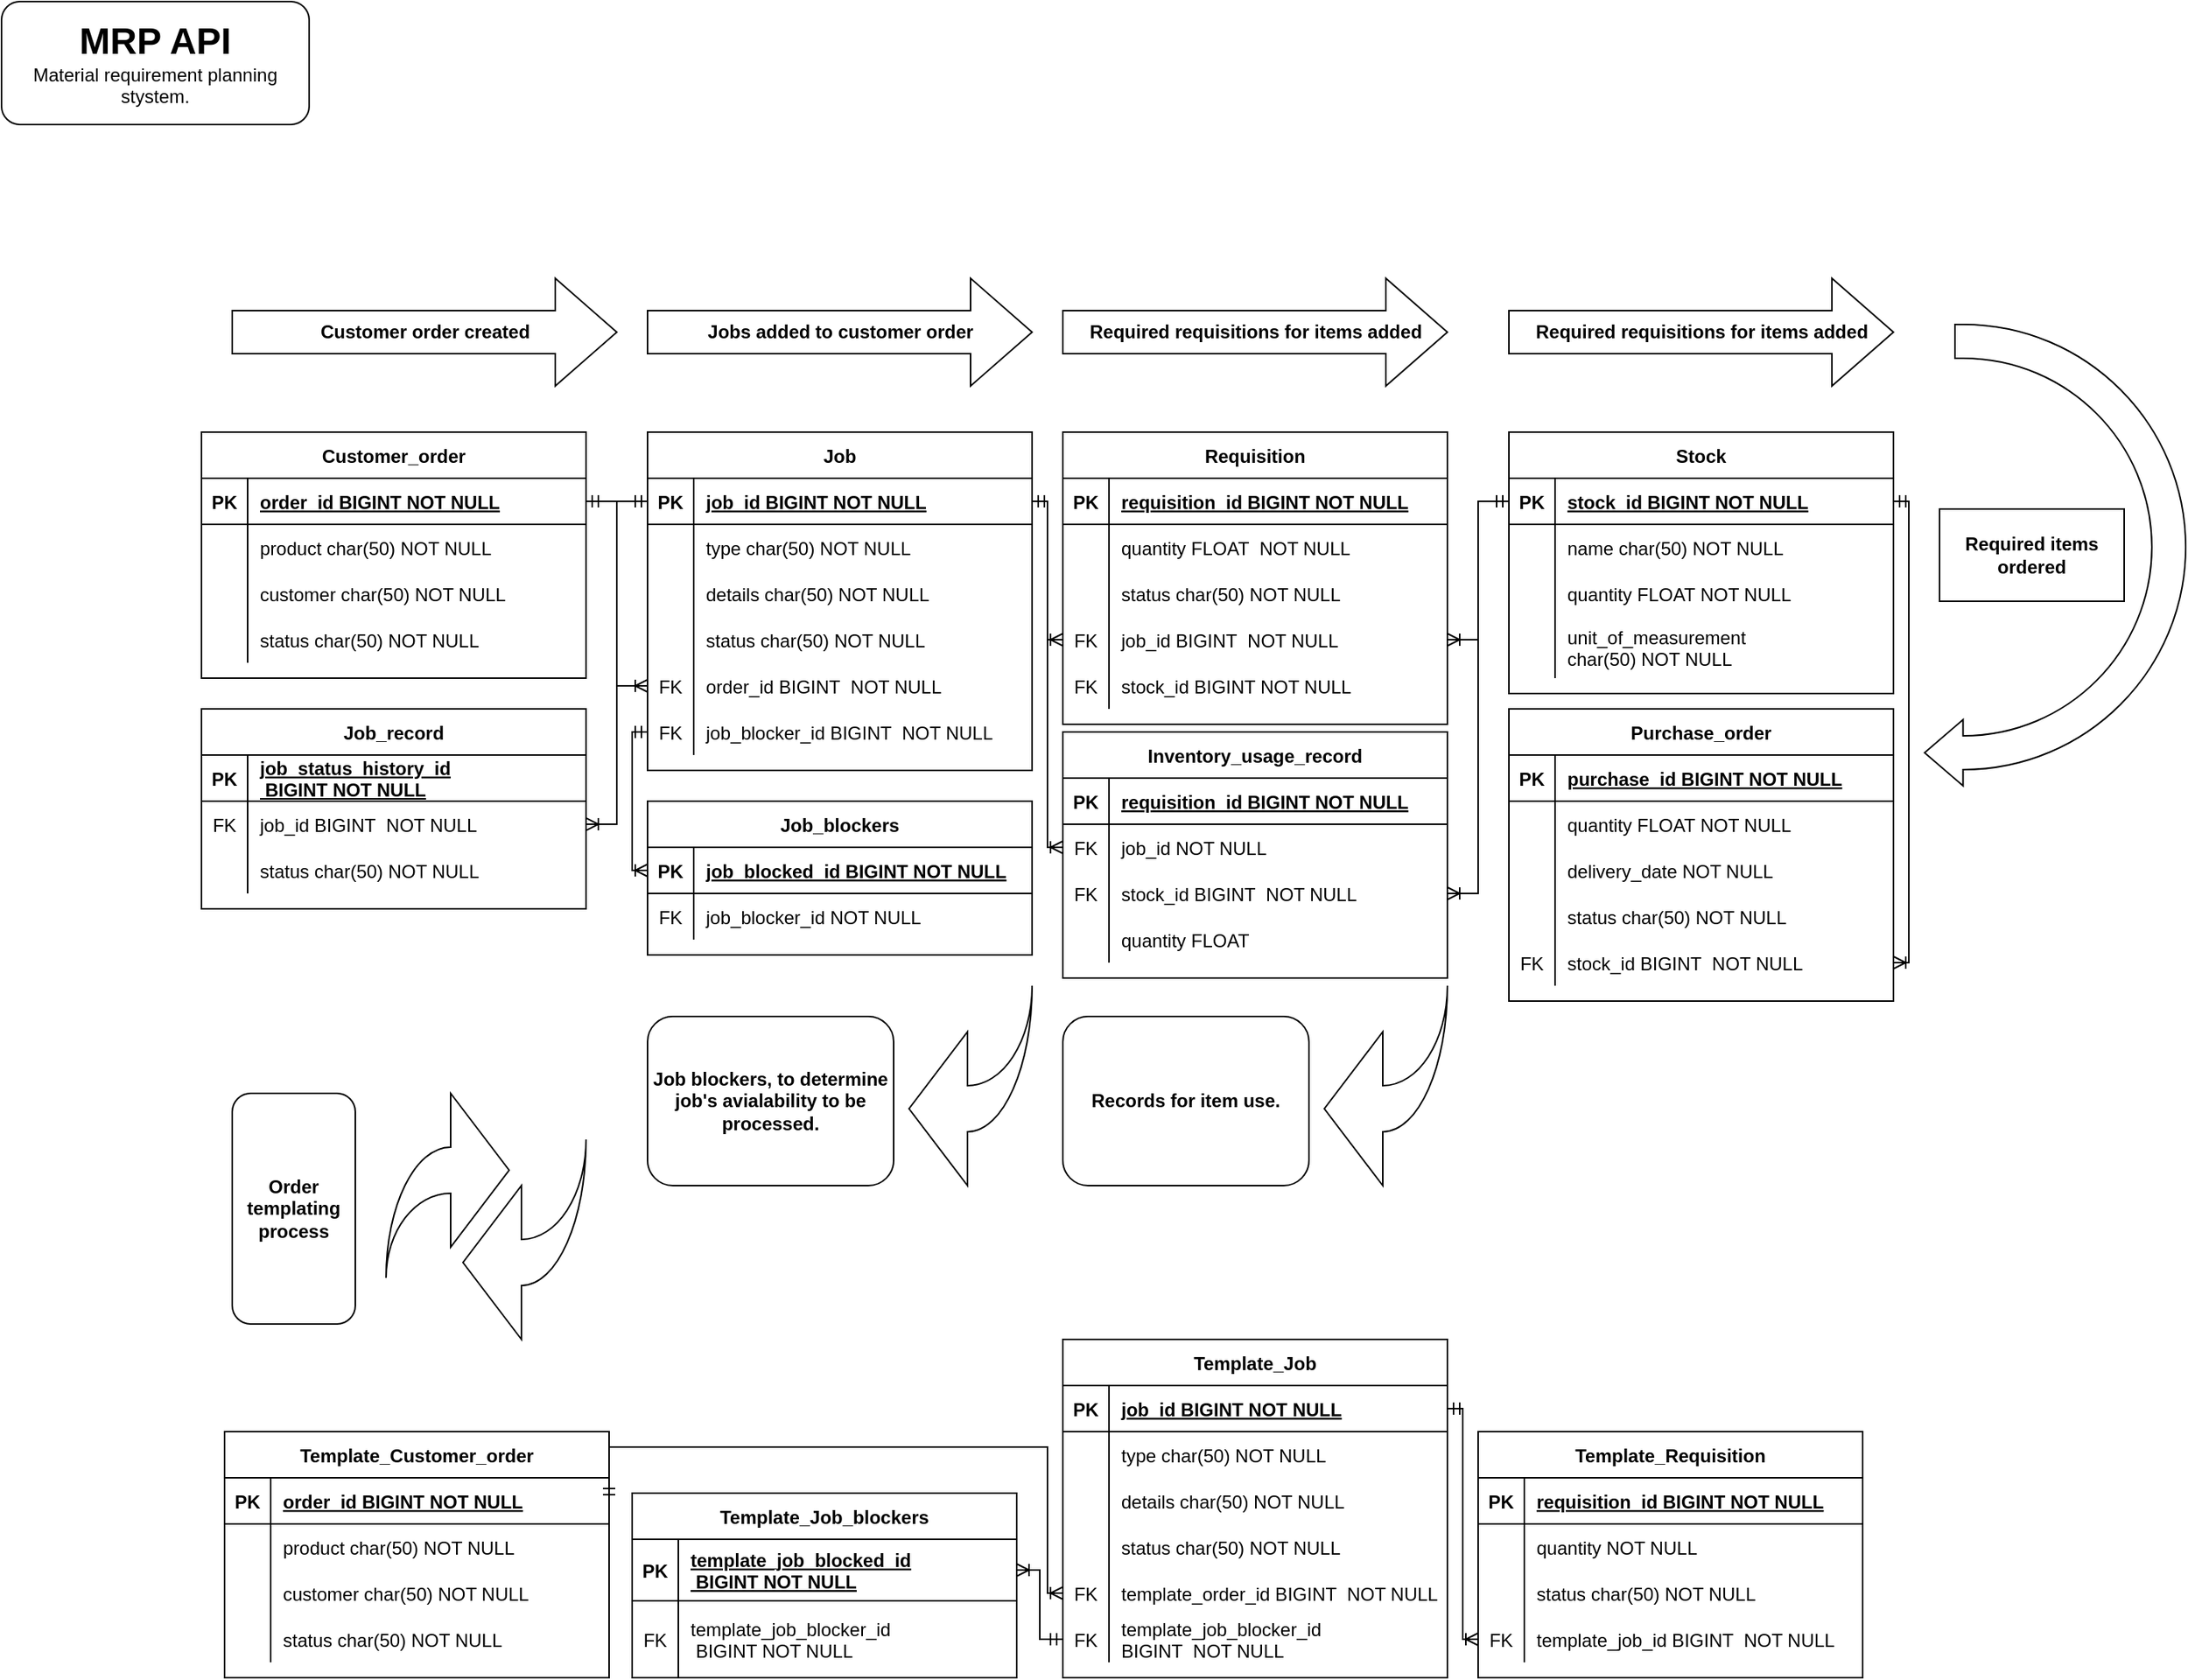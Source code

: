 <mxfile version="24.4.0" type="device">
  <diagram id="R2lEEEUBdFMjLlhIrx00" name="Page-1">
    <mxGraphModel dx="1886" dy="870" grid="1" gridSize="10" guides="1" tooltips="1" connect="1" arrows="1" fold="1" page="1" pageScale="1" pageWidth="850" pageHeight="1100" math="0" shadow="0" extFonts="Permanent Marker^https://fonts.googleapis.com/css?family=Permanent+Marker">
      <root>
        <mxCell id="0" />
        <mxCell id="1" parent="0" />
        <mxCell id="yjCjI1RA0RK06gxf6Pbv-181" value="Customer_order" style="shape=table;startSize=30;container=1;collapsible=1;childLayout=tableLayout;fixedRows=1;rowLines=0;fontStyle=1;align=center;resizeLast=1;" parent="1" vertex="1">
          <mxGeometry x="160" y="290" width="250" height="160" as="geometry" />
        </mxCell>
        <mxCell id="yjCjI1RA0RK06gxf6Pbv-182" value="" style="shape=partialRectangle;collapsible=0;dropTarget=0;pointerEvents=0;fillColor=none;points=[[0,0.5],[1,0.5]];portConstraint=eastwest;top=0;left=0;right=0;bottom=1;" parent="yjCjI1RA0RK06gxf6Pbv-181" vertex="1">
          <mxGeometry y="30" width="250" height="30" as="geometry" />
        </mxCell>
        <mxCell id="yjCjI1RA0RK06gxf6Pbv-183" value="PK" style="shape=partialRectangle;overflow=hidden;connectable=0;fillColor=none;top=0;left=0;bottom=0;right=0;fontStyle=1;" parent="yjCjI1RA0RK06gxf6Pbv-182" vertex="1">
          <mxGeometry width="30" height="30" as="geometry">
            <mxRectangle width="30" height="30" as="alternateBounds" />
          </mxGeometry>
        </mxCell>
        <mxCell id="yjCjI1RA0RK06gxf6Pbv-184" value="order_id BIGINT NOT NULL" style="shape=partialRectangle;overflow=hidden;connectable=0;fillColor=none;top=0;left=0;bottom=0;right=0;align=left;spacingLeft=6;fontStyle=5;" parent="yjCjI1RA0RK06gxf6Pbv-182" vertex="1">
          <mxGeometry x="30" width="220" height="30" as="geometry">
            <mxRectangle width="220" height="30" as="alternateBounds" />
          </mxGeometry>
        </mxCell>
        <mxCell id="yjCjI1RA0RK06gxf6Pbv-185" value="" style="shape=partialRectangle;collapsible=0;dropTarget=0;pointerEvents=0;fillColor=none;points=[[0,0.5],[1,0.5]];portConstraint=eastwest;top=0;left=0;right=0;bottom=0;" parent="yjCjI1RA0RK06gxf6Pbv-181" vertex="1">
          <mxGeometry y="60" width="250" height="30" as="geometry" />
        </mxCell>
        <mxCell id="yjCjI1RA0RK06gxf6Pbv-186" value="" style="shape=partialRectangle;overflow=hidden;connectable=0;fillColor=none;top=0;left=0;bottom=0;right=0;" parent="yjCjI1RA0RK06gxf6Pbv-185" vertex="1">
          <mxGeometry width="30" height="30" as="geometry">
            <mxRectangle width="30" height="30" as="alternateBounds" />
          </mxGeometry>
        </mxCell>
        <mxCell id="yjCjI1RA0RK06gxf6Pbv-187" value="product char(50) NOT NULL" style="shape=partialRectangle;overflow=hidden;connectable=0;fillColor=none;top=0;left=0;bottom=0;right=0;align=left;spacingLeft=6;" parent="yjCjI1RA0RK06gxf6Pbv-185" vertex="1">
          <mxGeometry x="30" width="220" height="30" as="geometry">
            <mxRectangle width="220" height="30" as="alternateBounds" />
          </mxGeometry>
        </mxCell>
        <mxCell id="yjCjI1RA0RK06gxf6Pbv-188" style="shape=partialRectangle;collapsible=0;dropTarget=0;pointerEvents=0;fillColor=none;points=[[0,0.5],[1,0.5]];portConstraint=eastwest;top=0;left=0;right=0;bottom=0;" parent="yjCjI1RA0RK06gxf6Pbv-181" vertex="1">
          <mxGeometry y="90" width="250" height="30" as="geometry" />
        </mxCell>
        <mxCell id="yjCjI1RA0RK06gxf6Pbv-189" style="shape=partialRectangle;overflow=hidden;connectable=0;fillColor=none;top=0;left=0;bottom=0;right=0;" parent="yjCjI1RA0RK06gxf6Pbv-188" vertex="1">
          <mxGeometry width="30" height="30" as="geometry">
            <mxRectangle width="30" height="30" as="alternateBounds" />
          </mxGeometry>
        </mxCell>
        <mxCell id="yjCjI1RA0RK06gxf6Pbv-190" value="customer char(50) NOT NULL" style="shape=partialRectangle;overflow=hidden;connectable=0;fillColor=none;top=0;left=0;bottom=0;right=0;align=left;spacingLeft=6;" parent="yjCjI1RA0RK06gxf6Pbv-188" vertex="1">
          <mxGeometry x="30" width="220" height="30" as="geometry">
            <mxRectangle width="220" height="30" as="alternateBounds" />
          </mxGeometry>
        </mxCell>
        <mxCell id="yjCjI1RA0RK06gxf6Pbv-191" value="" style="shape=partialRectangle;collapsible=0;dropTarget=0;pointerEvents=0;fillColor=none;points=[[0,0.5],[1,0.5]];portConstraint=eastwest;top=0;left=0;right=0;bottom=0;" parent="yjCjI1RA0RK06gxf6Pbv-181" vertex="1">
          <mxGeometry y="120" width="250" height="30" as="geometry" />
        </mxCell>
        <mxCell id="yjCjI1RA0RK06gxf6Pbv-192" value="" style="shape=partialRectangle;overflow=hidden;connectable=0;fillColor=none;top=0;left=0;bottom=0;right=0;" parent="yjCjI1RA0RK06gxf6Pbv-191" vertex="1">
          <mxGeometry width="30" height="30" as="geometry">
            <mxRectangle width="30" height="30" as="alternateBounds" />
          </mxGeometry>
        </mxCell>
        <mxCell id="yjCjI1RA0RK06gxf6Pbv-193" value="status char(50) NOT NULL" style="shape=partialRectangle;overflow=hidden;connectable=0;fillColor=none;top=0;left=0;bottom=0;right=0;align=left;spacingLeft=6;" parent="yjCjI1RA0RK06gxf6Pbv-191" vertex="1">
          <mxGeometry x="30" width="220" height="30" as="geometry">
            <mxRectangle width="220" height="30" as="alternateBounds" />
          </mxGeometry>
        </mxCell>
        <mxCell id="yjCjI1RA0RK06gxf6Pbv-194" value="Job" style="shape=table;startSize=30;container=1;collapsible=1;childLayout=tableLayout;fixedRows=1;rowLines=0;fontStyle=1;align=center;resizeLast=1;" parent="1" vertex="1">
          <mxGeometry x="450" y="290" width="250" height="220" as="geometry" />
        </mxCell>
        <mxCell id="yjCjI1RA0RK06gxf6Pbv-195" value="" style="shape=partialRectangle;collapsible=0;dropTarget=0;pointerEvents=0;fillColor=none;points=[[0,0.5],[1,0.5]];portConstraint=eastwest;top=0;left=0;right=0;bottom=1;" parent="yjCjI1RA0RK06gxf6Pbv-194" vertex="1">
          <mxGeometry y="30" width="250" height="30" as="geometry" />
        </mxCell>
        <mxCell id="yjCjI1RA0RK06gxf6Pbv-196" value="PK" style="shape=partialRectangle;overflow=hidden;connectable=0;fillColor=none;top=0;left=0;bottom=0;right=0;fontStyle=1;" parent="yjCjI1RA0RK06gxf6Pbv-195" vertex="1">
          <mxGeometry width="30" height="30" as="geometry">
            <mxRectangle width="30" height="30" as="alternateBounds" />
          </mxGeometry>
        </mxCell>
        <mxCell id="yjCjI1RA0RK06gxf6Pbv-197" value="job_id BIGINT NOT NULL" style="shape=partialRectangle;overflow=hidden;connectable=0;fillColor=none;top=0;left=0;bottom=0;right=0;align=left;spacingLeft=6;fontStyle=5;" parent="yjCjI1RA0RK06gxf6Pbv-195" vertex="1">
          <mxGeometry x="30" width="220" height="30" as="geometry">
            <mxRectangle width="220" height="30" as="alternateBounds" />
          </mxGeometry>
        </mxCell>
        <mxCell id="yjCjI1RA0RK06gxf6Pbv-198" value="" style="shape=partialRectangle;collapsible=0;dropTarget=0;pointerEvents=0;fillColor=none;points=[[0,0.5],[1,0.5]];portConstraint=eastwest;top=0;left=0;right=0;bottom=0;" parent="yjCjI1RA0RK06gxf6Pbv-194" vertex="1">
          <mxGeometry y="60" width="250" height="30" as="geometry" />
        </mxCell>
        <mxCell id="yjCjI1RA0RK06gxf6Pbv-199" value="" style="shape=partialRectangle;overflow=hidden;connectable=0;fillColor=none;top=0;left=0;bottom=0;right=0;" parent="yjCjI1RA0RK06gxf6Pbv-198" vertex="1">
          <mxGeometry width="30" height="30" as="geometry">
            <mxRectangle width="30" height="30" as="alternateBounds" />
          </mxGeometry>
        </mxCell>
        <mxCell id="yjCjI1RA0RK06gxf6Pbv-200" value="type char(50) NOT NULL" style="shape=partialRectangle;overflow=hidden;connectable=0;fillColor=none;top=0;left=0;bottom=0;right=0;align=left;spacingLeft=6;" parent="yjCjI1RA0RK06gxf6Pbv-198" vertex="1">
          <mxGeometry x="30" width="220" height="30" as="geometry">
            <mxRectangle width="220" height="30" as="alternateBounds" />
          </mxGeometry>
        </mxCell>
        <mxCell id="yjCjI1RA0RK06gxf6Pbv-201" style="shape=partialRectangle;collapsible=0;dropTarget=0;pointerEvents=0;fillColor=none;points=[[0,0.5],[1,0.5]];portConstraint=eastwest;top=0;left=0;right=0;bottom=0;" parent="yjCjI1RA0RK06gxf6Pbv-194" vertex="1">
          <mxGeometry y="90" width="250" height="30" as="geometry" />
        </mxCell>
        <mxCell id="yjCjI1RA0RK06gxf6Pbv-202" style="shape=partialRectangle;overflow=hidden;connectable=0;fillColor=none;top=0;left=0;bottom=0;right=0;" parent="yjCjI1RA0RK06gxf6Pbv-201" vertex="1">
          <mxGeometry width="30" height="30" as="geometry">
            <mxRectangle width="30" height="30" as="alternateBounds" />
          </mxGeometry>
        </mxCell>
        <mxCell id="yjCjI1RA0RK06gxf6Pbv-203" value="details char(50) NOT NULL" style="shape=partialRectangle;overflow=hidden;connectable=0;fillColor=none;top=0;left=0;bottom=0;right=0;align=left;spacingLeft=6;" parent="yjCjI1RA0RK06gxf6Pbv-201" vertex="1">
          <mxGeometry x="30" width="220" height="30" as="geometry">
            <mxRectangle width="220" height="30" as="alternateBounds" />
          </mxGeometry>
        </mxCell>
        <mxCell id="yjCjI1RA0RK06gxf6Pbv-204" value="" style="shape=partialRectangle;collapsible=0;dropTarget=0;pointerEvents=0;fillColor=none;points=[[0,0.5],[1,0.5]];portConstraint=eastwest;top=0;left=0;right=0;bottom=0;" parent="yjCjI1RA0RK06gxf6Pbv-194" vertex="1">
          <mxGeometry y="120" width="250" height="30" as="geometry" />
        </mxCell>
        <mxCell id="yjCjI1RA0RK06gxf6Pbv-205" value="" style="shape=partialRectangle;overflow=hidden;connectable=0;fillColor=none;top=0;left=0;bottom=0;right=0;" parent="yjCjI1RA0RK06gxf6Pbv-204" vertex="1">
          <mxGeometry width="30" height="30" as="geometry">
            <mxRectangle width="30" height="30" as="alternateBounds" />
          </mxGeometry>
        </mxCell>
        <mxCell id="yjCjI1RA0RK06gxf6Pbv-206" value="status char(50) NOT NULL" style="shape=partialRectangle;overflow=hidden;connectable=0;fillColor=none;top=0;left=0;bottom=0;right=0;align=left;spacingLeft=6;" parent="yjCjI1RA0RK06gxf6Pbv-204" vertex="1">
          <mxGeometry x="30" width="220" height="30" as="geometry">
            <mxRectangle width="220" height="30" as="alternateBounds" />
          </mxGeometry>
        </mxCell>
        <mxCell id="yjCjI1RA0RK06gxf6Pbv-207" style="shape=partialRectangle;collapsible=0;dropTarget=0;pointerEvents=0;fillColor=none;points=[[0,0.5],[1,0.5]];portConstraint=eastwest;top=0;left=0;right=0;bottom=0;" parent="yjCjI1RA0RK06gxf6Pbv-194" vertex="1">
          <mxGeometry y="150" width="250" height="30" as="geometry" />
        </mxCell>
        <mxCell id="yjCjI1RA0RK06gxf6Pbv-208" value="FK" style="shape=partialRectangle;overflow=hidden;connectable=0;fillColor=none;top=0;left=0;bottom=0;right=0;" parent="yjCjI1RA0RK06gxf6Pbv-207" vertex="1">
          <mxGeometry width="30" height="30" as="geometry">
            <mxRectangle width="30" height="30" as="alternateBounds" />
          </mxGeometry>
        </mxCell>
        <mxCell id="yjCjI1RA0RK06gxf6Pbv-209" value="order_id BIGINT  NOT NULL" style="shape=partialRectangle;overflow=hidden;connectable=0;fillColor=none;top=0;left=0;bottom=0;right=0;align=left;spacingLeft=6;" parent="yjCjI1RA0RK06gxf6Pbv-207" vertex="1">
          <mxGeometry x="30" width="220" height="30" as="geometry">
            <mxRectangle width="220" height="30" as="alternateBounds" />
          </mxGeometry>
        </mxCell>
        <mxCell id="yjCjI1RA0RK06gxf6Pbv-210" style="shape=partialRectangle;collapsible=0;dropTarget=0;pointerEvents=0;fillColor=none;points=[[0,0.5],[1,0.5]];portConstraint=eastwest;top=0;left=0;right=0;bottom=0;" parent="yjCjI1RA0RK06gxf6Pbv-194" vertex="1">
          <mxGeometry y="180" width="250" height="30" as="geometry" />
        </mxCell>
        <mxCell id="yjCjI1RA0RK06gxf6Pbv-211" value="FK" style="shape=partialRectangle;overflow=hidden;connectable=0;fillColor=none;top=0;left=0;bottom=0;right=0;" parent="yjCjI1RA0RK06gxf6Pbv-210" vertex="1">
          <mxGeometry width="30" height="30" as="geometry">
            <mxRectangle width="30" height="30" as="alternateBounds" />
          </mxGeometry>
        </mxCell>
        <mxCell id="yjCjI1RA0RK06gxf6Pbv-212" value="job_blocker_id BIGINT  NOT NULL" style="shape=partialRectangle;overflow=hidden;connectable=0;fillColor=none;top=0;left=0;bottom=0;right=0;align=left;spacingLeft=6;" parent="yjCjI1RA0RK06gxf6Pbv-210" vertex="1">
          <mxGeometry x="30" width="220" height="30" as="geometry">
            <mxRectangle width="220" height="30" as="alternateBounds" />
          </mxGeometry>
        </mxCell>
        <mxCell id="yjCjI1RA0RK06gxf6Pbv-213" value="" style="edgeStyle=orthogonalEdgeStyle;fontSize=12;html=1;endArrow=ERoneToMany;startArrow=ERmandOne;rounded=0;exitX=1;exitY=0.5;exitDx=0;exitDy=0;entryX=0;entryY=0.5;entryDx=0;entryDy=0;" parent="1" source="yjCjI1RA0RK06gxf6Pbv-182" target="yjCjI1RA0RK06gxf6Pbv-207" edge="1">
          <mxGeometry width="100" height="100" relative="1" as="geometry">
            <mxPoint x="780" y="260" as="sourcePoint" />
            <mxPoint x="880" y="160" as="targetPoint" />
          </mxGeometry>
        </mxCell>
        <mxCell id="yjCjI1RA0RK06gxf6Pbv-214" value="Requisition" style="shape=table;startSize=30;container=1;collapsible=1;childLayout=tableLayout;fixedRows=1;rowLines=0;fontStyle=1;align=center;resizeLast=1;" parent="1" vertex="1">
          <mxGeometry x="720" y="290" width="250" height="190" as="geometry" />
        </mxCell>
        <mxCell id="yjCjI1RA0RK06gxf6Pbv-215" value="" style="shape=partialRectangle;collapsible=0;dropTarget=0;pointerEvents=0;fillColor=none;points=[[0,0.5],[1,0.5]];portConstraint=eastwest;top=0;left=0;right=0;bottom=1;" parent="yjCjI1RA0RK06gxf6Pbv-214" vertex="1">
          <mxGeometry y="30" width="250" height="30" as="geometry" />
        </mxCell>
        <mxCell id="yjCjI1RA0RK06gxf6Pbv-216" value="PK" style="shape=partialRectangle;overflow=hidden;connectable=0;fillColor=none;top=0;left=0;bottom=0;right=0;fontStyle=1;" parent="yjCjI1RA0RK06gxf6Pbv-215" vertex="1">
          <mxGeometry width="30" height="30" as="geometry">
            <mxRectangle width="30" height="30" as="alternateBounds" />
          </mxGeometry>
        </mxCell>
        <mxCell id="yjCjI1RA0RK06gxf6Pbv-217" value="requisition_id BIGINT NOT NULL" style="shape=partialRectangle;overflow=hidden;connectable=0;fillColor=none;top=0;left=0;bottom=0;right=0;align=left;spacingLeft=6;fontStyle=5;" parent="yjCjI1RA0RK06gxf6Pbv-215" vertex="1">
          <mxGeometry x="30" width="220" height="30" as="geometry">
            <mxRectangle width="220" height="30" as="alternateBounds" />
          </mxGeometry>
        </mxCell>
        <mxCell id="yjCjI1RA0RK06gxf6Pbv-218" value="" style="shape=partialRectangle;collapsible=0;dropTarget=0;pointerEvents=0;fillColor=none;points=[[0,0.5],[1,0.5]];portConstraint=eastwest;top=0;left=0;right=0;bottom=0;" parent="yjCjI1RA0RK06gxf6Pbv-214" vertex="1">
          <mxGeometry y="60" width="250" height="30" as="geometry" />
        </mxCell>
        <mxCell id="yjCjI1RA0RK06gxf6Pbv-219" value="" style="shape=partialRectangle;overflow=hidden;connectable=0;fillColor=none;top=0;left=0;bottom=0;right=0;" parent="yjCjI1RA0RK06gxf6Pbv-218" vertex="1">
          <mxGeometry width="30" height="30" as="geometry">
            <mxRectangle width="30" height="30" as="alternateBounds" />
          </mxGeometry>
        </mxCell>
        <mxCell id="yjCjI1RA0RK06gxf6Pbv-220" value="quantity FLOAT  NOT NULL" style="shape=partialRectangle;overflow=hidden;connectable=0;fillColor=none;top=0;left=0;bottom=0;right=0;align=left;spacingLeft=6;" parent="yjCjI1RA0RK06gxf6Pbv-218" vertex="1">
          <mxGeometry x="30" width="220" height="30" as="geometry">
            <mxRectangle width="220" height="30" as="alternateBounds" />
          </mxGeometry>
        </mxCell>
        <mxCell id="yjCjI1RA0RK06gxf6Pbv-221" value="" style="shape=partialRectangle;collapsible=0;dropTarget=0;pointerEvents=0;fillColor=none;points=[[0,0.5],[1,0.5]];portConstraint=eastwest;top=0;left=0;right=0;bottom=0;" parent="yjCjI1RA0RK06gxf6Pbv-214" vertex="1">
          <mxGeometry y="90" width="250" height="30" as="geometry" />
        </mxCell>
        <mxCell id="yjCjI1RA0RK06gxf6Pbv-222" value="" style="shape=partialRectangle;overflow=hidden;connectable=0;fillColor=none;top=0;left=0;bottom=0;right=0;" parent="yjCjI1RA0RK06gxf6Pbv-221" vertex="1">
          <mxGeometry width="30" height="30" as="geometry">
            <mxRectangle width="30" height="30" as="alternateBounds" />
          </mxGeometry>
        </mxCell>
        <mxCell id="yjCjI1RA0RK06gxf6Pbv-223" value="status char(50) NOT NULL" style="shape=partialRectangle;overflow=hidden;connectable=0;fillColor=none;top=0;left=0;bottom=0;right=0;align=left;spacingLeft=6;" parent="yjCjI1RA0RK06gxf6Pbv-221" vertex="1">
          <mxGeometry x="30" width="220" height="30" as="geometry">
            <mxRectangle width="220" height="30" as="alternateBounds" />
          </mxGeometry>
        </mxCell>
        <mxCell id="yjCjI1RA0RK06gxf6Pbv-224" style="shape=partialRectangle;collapsible=0;dropTarget=0;pointerEvents=0;fillColor=none;points=[[0,0.5],[1,0.5]];portConstraint=eastwest;top=0;left=0;right=0;bottom=0;" parent="yjCjI1RA0RK06gxf6Pbv-214" vertex="1">
          <mxGeometry y="120" width="250" height="30" as="geometry" />
        </mxCell>
        <mxCell id="yjCjI1RA0RK06gxf6Pbv-225" value="FK" style="shape=partialRectangle;overflow=hidden;connectable=0;fillColor=none;top=0;left=0;bottom=0;right=0;" parent="yjCjI1RA0RK06gxf6Pbv-224" vertex="1">
          <mxGeometry width="30" height="30" as="geometry">
            <mxRectangle width="30" height="30" as="alternateBounds" />
          </mxGeometry>
        </mxCell>
        <mxCell id="yjCjI1RA0RK06gxf6Pbv-226" value="job_id BIGINT  NOT NULL" style="shape=partialRectangle;overflow=hidden;connectable=0;fillColor=none;top=0;left=0;bottom=0;right=0;align=left;spacingLeft=6;" parent="yjCjI1RA0RK06gxf6Pbv-224" vertex="1">
          <mxGeometry x="30" width="220" height="30" as="geometry">
            <mxRectangle width="220" height="30" as="alternateBounds" />
          </mxGeometry>
        </mxCell>
        <mxCell id="uH6Mk_qJ-xZEQmC_xxhU-4" style="shape=partialRectangle;collapsible=0;dropTarget=0;pointerEvents=0;fillColor=none;points=[[0,0.5],[1,0.5]];portConstraint=eastwest;top=0;left=0;right=0;bottom=0;" vertex="1" parent="yjCjI1RA0RK06gxf6Pbv-214">
          <mxGeometry y="150" width="250" height="30" as="geometry" />
        </mxCell>
        <mxCell id="uH6Mk_qJ-xZEQmC_xxhU-5" value="FK" style="shape=partialRectangle;overflow=hidden;connectable=0;fillColor=none;top=0;left=0;bottom=0;right=0;" vertex="1" parent="uH6Mk_qJ-xZEQmC_xxhU-4">
          <mxGeometry width="30" height="30" as="geometry">
            <mxRectangle width="30" height="30" as="alternateBounds" />
          </mxGeometry>
        </mxCell>
        <mxCell id="uH6Mk_qJ-xZEQmC_xxhU-6" value="stock_id BIGINT NOT NULL" style="shape=partialRectangle;overflow=hidden;connectable=0;fillColor=none;top=0;left=0;bottom=0;right=0;align=left;spacingLeft=6;" vertex="1" parent="uH6Mk_qJ-xZEQmC_xxhU-4">
          <mxGeometry x="30" width="220" height="30" as="geometry">
            <mxRectangle width="220" height="30" as="alternateBounds" />
          </mxGeometry>
        </mxCell>
        <mxCell id="yjCjI1RA0RK06gxf6Pbv-227" value="" style="edgeStyle=orthogonalEdgeStyle;fontSize=12;html=1;endArrow=ERoneToMany;startArrow=ERmandOne;rounded=0;entryX=0;entryY=0.5;entryDx=0;entryDy=0;exitX=1;exitY=0.5;exitDx=0;exitDy=0;" parent="1" source="yjCjI1RA0RK06gxf6Pbv-195" target="yjCjI1RA0RK06gxf6Pbv-224" edge="1">
          <mxGeometry width="100" height="100" relative="1" as="geometry">
            <mxPoint x="780" y="260" as="sourcePoint" />
            <mxPoint x="880" y="160" as="targetPoint" />
          </mxGeometry>
        </mxCell>
        <mxCell id="yjCjI1RA0RK06gxf6Pbv-228" value="Job_blockers" style="shape=table;startSize=30;container=1;collapsible=1;childLayout=tableLayout;fixedRows=1;rowLines=0;fontStyle=1;align=center;resizeLast=1;" parent="1" vertex="1">
          <mxGeometry x="450" y="530" width="250" height="100" as="geometry" />
        </mxCell>
        <mxCell id="yjCjI1RA0RK06gxf6Pbv-229" value="" style="shape=partialRectangle;collapsible=0;dropTarget=0;pointerEvents=0;fillColor=none;points=[[0,0.5],[1,0.5]];portConstraint=eastwest;top=0;left=0;right=0;bottom=1;" parent="yjCjI1RA0RK06gxf6Pbv-228" vertex="1">
          <mxGeometry y="30" width="250" height="30" as="geometry" />
        </mxCell>
        <mxCell id="yjCjI1RA0RK06gxf6Pbv-230" value="PK" style="shape=partialRectangle;overflow=hidden;connectable=0;fillColor=none;top=0;left=0;bottom=0;right=0;fontStyle=1;" parent="yjCjI1RA0RK06gxf6Pbv-229" vertex="1">
          <mxGeometry width="30" height="30" as="geometry">
            <mxRectangle width="30" height="30" as="alternateBounds" />
          </mxGeometry>
        </mxCell>
        <mxCell id="yjCjI1RA0RK06gxf6Pbv-231" value="job_blocked_id BIGINT NOT NULL" style="shape=partialRectangle;overflow=hidden;connectable=0;fillColor=none;top=0;left=0;bottom=0;right=0;align=left;spacingLeft=6;fontStyle=5;" parent="yjCjI1RA0RK06gxf6Pbv-229" vertex="1">
          <mxGeometry x="30" width="220" height="30" as="geometry">
            <mxRectangle width="220" height="30" as="alternateBounds" />
          </mxGeometry>
        </mxCell>
        <mxCell id="yjCjI1RA0RK06gxf6Pbv-232" value="" style="shape=partialRectangle;collapsible=0;dropTarget=0;pointerEvents=0;fillColor=none;points=[[0,0.5],[1,0.5]];portConstraint=eastwest;top=0;left=0;right=0;bottom=0;" parent="yjCjI1RA0RK06gxf6Pbv-228" vertex="1">
          <mxGeometry y="60" width="250" height="30" as="geometry" />
        </mxCell>
        <mxCell id="yjCjI1RA0RK06gxf6Pbv-233" value="FK" style="shape=partialRectangle;overflow=hidden;connectable=0;fillColor=none;top=0;left=0;bottom=0;right=0;" parent="yjCjI1RA0RK06gxf6Pbv-232" vertex="1">
          <mxGeometry width="30" height="30" as="geometry">
            <mxRectangle width="30" height="30" as="alternateBounds" />
          </mxGeometry>
        </mxCell>
        <mxCell id="yjCjI1RA0RK06gxf6Pbv-234" value="job_blocker_id NOT NULL" style="shape=partialRectangle;overflow=hidden;connectable=0;fillColor=none;top=0;left=0;bottom=0;right=0;align=left;spacingLeft=6;" parent="yjCjI1RA0RK06gxf6Pbv-232" vertex="1">
          <mxGeometry x="30" width="220" height="30" as="geometry">
            <mxRectangle width="220" height="30" as="alternateBounds" />
          </mxGeometry>
        </mxCell>
        <mxCell id="yjCjI1RA0RK06gxf6Pbv-235" value="" style="edgeStyle=orthogonalEdgeStyle;fontSize=12;html=1;endArrow=ERoneToMany;startArrow=ERmandOne;rounded=0;exitX=0;exitY=0.5;exitDx=0;exitDy=0;entryX=0;entryY=0.5;entryDx=0;entryDy=0;" parent="1" source="yjCjI1RA0RK06gxf6Pbv-210" target="yjCjI1RA0RK06gxf6Pbv-229" edge="1">
          <mxGeometry width="100" height="100" relative="1" as="geometry">
            <mxPoint x="260" y="670" as="sourcePoint" />
            <mxPoint x="360" y="570" as="targetPoint" />
          </mxGeometry>
        </mxCell>
        <mxCell id="yjCjI1RA0RK06gxf6Pbv-236" value="Stock" style="shape=table;startSize=30;container=1;collapsible=1;childLayout=tableLayout;fixedRows=1;rowLines=0;fontStyle=1;align=center;resizeLast=1;" parent="1" vertex="1">
          <mxGeometry x="1010" y="290" width="250" height="170" as="geometry" />
        </mxCell>
        <mxCell id="yjCjI1RA0RK06gxf6Pbv-237" value="" style="shape=partialRectangle;collapsible=0;dropTarget=0;pointerEvents=0;fillColor=none;points=[[0,0.5],[1,0.5]];portConstraint=eastwest;top=0;left=0;right=0;bottom=1;" parent="yjCjI1RA0RK06gxf6Pbv-236" vertex="1">
          <mxGeometry y="30" width="250" height="30" as="geometry" />
        </mxCell>
        <mxCell id="yjCjI1RA0RK06gxf6Pbv-238" value="PK" style="shape=partialRectangle;overflow=hidden;connectable=0;fillColor=none;top=0;left=0;bottom=0;right=0;fontStyle=1;" parent="yjCjI1RA0RK06gxf6Pbv-237" vertex="1">
          <mxGeometry width="30" height="30" as="geometry">
            <mxRectangle width="30" height="30" as="alternateBounds" />
          </mxGeometry>
        </mxCell>
        <mxCell id="yjCjI1RA0RK06gxf6Pbv-239" value="stock_id BIGINT NOT NULL" style="shape=partialRectangle;overflow=hidden;connectable=0;fillColor=none;top=0;left=0;bottom=0;right=0;align=left;spacingLeft=6;fontStyle=5;" parent="yjCjI1RA0RK06gxf6Pbv-237" vertex="1">
          <mxGeometry x="30" width="220" height="30" as="geometry">
            <mxRectangle width="220" height="30" as="alternateBounds" />
          </mxGeometry>
        </mxCell>
        <mxCell id="yjCjI1RA0RK06gxf6Pbv-240" value="" style="shape=partialRectangle;collapsible=0;dropTarget=0;pointerEvents=0;fillColor=none;points=[[0,0.5],[1,0.5]];portConstraint=eastwest;top=0;left=0;right=0;bottom=0;" parent="yjCjI1RA0RK06gxf6Pbv-236" vertex="1">
          <mxGeometry y="60" width="250" height="30" as="geometry" />
        </mxCell>
        <mxCell id="yjCjI1RA0RK06gxf6Pbv-241" value="" style="shape=partialRectangle;overflow=hidden;connectable=0;fillColor=none;top=0;left=0;bottom=0;right=0;" parent="yjCjI1RA0RK06gxf6Pbv-240" vertex="1">
          <mxGeometry width="30" height="30" as="geometry">
            <mxRectangle width="30" height="30" as="alternateBounds" />
          </mxGeometry>
        </mxCell>
        <mxCell id="yjCjI1RA0RK06gxf6Pbv-242" value="name char(50) NOT NULL" style="shape=partialRectangle;overflow=hidden;connectable=0;fillColor=none;top=0;left=0;bottom=0;right=0;align=left;spacingLeft=6;" parent="yjCjI1RA0RK06gxf6Pbv-240" vertex="1">
          <mxGeometry x="30" width="220" height="30" as="geometry">
            <mxRectangle width="220" height="30" as="alternateBounds" />
          </mxGeometry>
        </mxCell>
        <mxCell id="yjCjI1RA0RK06gxf6Pbv-243" value="" style="shape=partialRectangle;collapsible=0;dropTarget=0;pointerEvents=0;fillColor=none;points=[[0,0.5],[1,0.5]];portConstraint=eastwest;top=0;left=0;right=0;bottom=0;" parent="yjCjI1RA0RK06gxf6Pbv-236" vertex="1">
          <mxGeometry y="90" width="250" height="30" as="geometry" />
        </mxCell>
        <mxCell id="yjCjI1RA0RK06gxf6Pbv-244" value="" style="shape=partialRectangle;overflow=hidden;connectable=0;fillColor=none;top=0;left=0;bottom=0;right=0;" parent="yjCjI1RA0RK06gxf6Pbv-243" vertex="1">
          <mxGeometry width="30" height="30" as="geometry">
            <mxRectangle width="30" height="30" as="alternateBounds" />
          </mxGeometry>
        </mxCell>
        <mxCell id="yjCjI1RA0RK06gxf6Pbv-245" value="quantity FLOAT NOT NULL" style="shape=partialRectangle;overflow=hidden;connectable=0;fillColor=none;top=0;left=0;bottom=0;right=0;align=left;spacingLeft=6;" parent="yjCjI1RA0RK06gxf6Pbv-243" vertex="1">
          <mxGeometry x="30" width="220" height="30" as="geometry">
            <mxRectangle width="220" height="30" as="alternateBounds" />
          </mxGeometry>
        </mxCell>
        <mxCell id="yjCjI1RA0RK06gxf6Pbv-246" style="shape=partialRectangle;collapsible=0;dropTarget=0;pointerEvents=0;fillColor=none;points=[[0,0.5],[1,0.5]];portConstraint=eastwest;top=0;left=0;right=0;bottom=0;" parent="yjCjI1RA0RK06gxf6Pbv-236" vertex="1">
          <mxGeometry y="120" width="250" height="40" as="geometry" />
        </mxCell>
        <mxCell id="yjCjI1RA0RK06gxf6Pbv-247" value="" style="shape=partialRectangle;overflow=hidden;connectable=0;fillColor=none;top=0;left=0;bottom=0;right=0;" parent="yjCjI1RA0RK06gxf6Pbv-246" vertex="1">
          <mxGeometry width="30" height="40" as="geometry">
            <mxRectangle width="30" height="40" as="alternateBounds" />
          </mxGeometry>
        </mxCell>
        <mxCell id="yjCjI1RA0RK06gxf6Pbv-248" value="unit_of_measurement &#xa;char(50) NOT NULL" style="shape=partialRectangle;overflow=hidden;connectable=0;fillColor=none;top=0;left=0;bottom=0;right=0;align=left;spacingLeft=6;" parent="yjCjI1RA0RK06gxf6Pbv-246" vertex="1">
          <mxGeometry x="30" width="220" height="40" as="geometry">
            <mxRectangle width="220" height="40" as="alternateBounds" />
          </mxGeometry>
        </mxCell>
        <mxCell id="yjCjI1RA0RK06gxf6Pbv-249" value="Purchase_order" style="shape=table;startSize=30;container=1;collapsible=1;childLayout=tableLayout;fixedRows=1;rowLines=0;fontStyle=1;align=center;resizeLast=1;" parent="1" vertex="1">
          <mxGeometry x="1010" y="470" width="250" height="190" as="geometry" />
        </mxCell>
        <mxCell id="yjCjI1RA0RK06gxf6Pbv-250" value="" style="shape=partialRectangle;collapsible=0;dropTarget=0;pointerEvents=0;fillColor=none;points=[[0,0.5],[1,0.5]];portConstraint=eastwest;top=0;left=0;right=0;bottom=1;" parent="yjCjI1RA0RK06gxf6Pbv-249" vertex="1">
          <mxGeometry y="30" width="250" height="30" as="geometry" />
        </mxCell>
        <mxCell id="yjCjI1RA0RK06gxf6Pbv-251" value="PK" style="shape=partialRectangle;overflow=hidden;connectable=0;fillColor=none;top=0;left=0;bottom=0;right=0;fontStyle=1;" parent="yjCjI1RA0RK06gxf6Pbv-250" vertex="1">
          <mxGeometry width="30" height="30" as="geometry">
            <mxRectangle width="30" height="30" as="alternateBounds" />
          </mxGeometry>
        </mxCell>
        <mxCell id="yjCjI1RA0RK06gxf6Pbv-252" value="purchase_id BIGINT NOT NULL" style="shape=partialRectangle;overflow=hidden;connectable=0;fillColor=none;top=0;left=0;bottom=0;right=0;align=left;spacingLeft=6;fontStyle=5;" parent="yjCjI1RA0RK06gxf6Pbv-250" vertex="1">
          <mxGeometry x="30" width="220" height="30" as="geometry">
            <mxRectangle width="220" height="30" as="alternateBounds" />
          </mxGeometry>
        </mxCell>
        <mxCell id="yjCjI1RA0RK06gxf6Pbv-253" value="" style="shape=partialRectangle;collapsible=0;dropTarget=0;pointerEvents=0;fillColor=none;points=[[0,0.5],[1,0.5]];portConstraint=eastwest;top=0;left=0;right=0;bottom=0;" parent="yjCjI1RA0RK06gxf6Pbv-249" vertex="1">
          <mxGeometry y="60" width="250" height="30" as="geometry" />
        </mxCell>
        <mxCell id="yjCjI1RA0RK06gxf6Pbv-254" value="" style="shape=partialRectangle;overflow=hidden;connectable=0;fillColor=none;top=0;left=0;bottom=0;right=0;" parent="yjCjI1RA0RK06gxf6Pbv-253" vertex="1">
          <mxGeometry width="30" height="30" as="geometry">
            <mxRectangle width="30" height="30" as="alternateBounds" />
          </mxGeometry>
        </mxCell>
        <mxCell id="yjCjI1RA0RK06gxf6Pbv-255" value="quantity FLOAT NOT NULL" style="shape=partialRectangle;overflow=hidden;connectable=0;fillColor=none;top=0;left=0;bottom=0;right=0;align=left;spacingLeft=6;" parent="yjCjI1RA0RK06gxf6Pbv-253" vertex="1">
          <mxGeometry x="30" width="220" height="30" as="geometry">
            <mxRectangle width="220" height="30" as="alternateBounds" />
          </mxGeometry>
        </mxCell>
        <mxCell id="yjCjI1RA0RK06gxf6Pbv-256" style="shape=partialRectangle;collapsible=0;dropTarget=0;pointerEvents=0;fillColor=none;points=[[0,0.5],[1,0.5]];portConstraint=eastwest;top=0;left=0;right=0;bottom=0;" parent="yjCjI1RA0RK06gxf6Pbv-249" vertex="1">
          <mxGeometry y="90" width="250" height="30" as="geometry" />
        </mxCell>
        <mxCell id="yjCjI1RA0RK06gxf6Pbv-257" value="" style="shape=partialRectangle;overflow=hidden;connectable=0;fillColor=none;top=0;left=0;bottom=0;right=0;" parent="yjCjI1RA0RK06gxf6Pbv-256" vertex="1">
          <mxGeometry width="30" height="30" as="geometry">
            <mxRectangle width="30" height="30" as="alternateBounds" />
          </mxGeometry>
        </mxCell>
        <mxCell id="yjCjI1RA0RK06gxf6Pbv-258" value="delivery_date NOT NULL" style="shape=partialRectangle;overflow=hidden;connectable=0;fillColor=none;top=0;left=0;bottom=0;right=0;align=left;spacingLeft=6;" parent="yjCjI1RA0RK06gxf6Pbv-256" vertex="1">
          <mxGeometry x="30" width="220" height="30" as="geometry">
            <mxRectangle width="220" height="30" as="alternateBounds" />
          </mxGeometry>
        </mxCell>
        <mxCell id="yjCjI1RA0RK06gxf6Pbv-259" style="shape=partialRectangle;collapsible=0;dropTarget=0;pointerEvents=0;fillColor=none;points=[[0,0.5],[1,0.5]];portConstraint=eastwest;top=0;left=0;right=0;bottom=0;" parent="yjCjI1RA0RK06gxf6Pbv-249" vertex="1">
          <mxGeometry y="120" width="250" height="30" as="geometry" />
        </mxCell>
        <mxCell id="yjCjI1RA0RK06gxf6Pbv-260" style="shape=partialRectangle;overflow=hidden;connectable=0;fillColor=none;top=0;left=0;bottom=0;right=0;" parent="yjCjI1RA0RK06gxf6Pbv-259" vertex="1">
          <mxGeometry width="30" height="30" as="geometry">
            <mxRectangle width="30" height="30" as="alternateBounds" />
          </mxGeometry>
        </mxCell>
        <mxCell id="yjCjI1RA0RK06gxf6Pbv-261" value="status char(50) NOT NULL" style="shape=partialRectangle;overflow=hidden;connectable=0;fillColor=none;top=0;left=0;bottom=0;right=0;align=left;spacingLeft=6;" parent="yjCjI1RA0RK06gxf6Pbv-259" vertex="1">
          <mxGeometry x="30" width="220" height="30" as="geometry">
            <mxRectangle width="220" height="30" as="alternateBounds" />
          </mxGeometry>
        </mxCell>
        <mxCell id="yjCjI1RA0RK06gxf6Pbv-262" style="shape=partialRectangle;collapsible=0;dropTarget=0;pointerEvents=0;fillColor=none;points=[[0,0.5],[1,0.5]];portConstraint=eastwest;top=0;left=0;right=0;bottom=0;" parent="yjCjI1RA0RK06gxf6Pbv-249" vertex="1">
          <mxGeometry y="150" width="250" height="30" as="geometry" />
        </mxCell>
        <mxCell id="yjCjI1RA0RK06gxf6Pbv-263" value="FK" style="shape=partialRectangle;overflow=hidden;connectable=0;fillColor=none;top=0;left=0;bottom=0;right=0;" parent="yjCjI1RA0RK06gxf6Pbv-262" vertex="1">
          <mxGeometry width="30" height="30" as="geometry">
            <mxRectangle width="30" height="30" as="alternateBounds" />
          </mxGeometry>
        </mxCell>
        <mxCell id="yjCjI1RA0RK06gxf6Pbv-264" value="stock_id BIGINT  NOT NULL" style="shape=partialRectangle;overflow=hidden;connectable=0;fillColor=none;top=0;left=0;bottom=0;right=0;align=left;spacingLeft=6;" parent="yjCjI1RA0RK06gxf6Pbv-262" vertex="1">
          <mxGeometry x="30" width="220" height="30" as="geometry">
            <mxRectangle width="220" height="30" as="alternateBounds" />
          </mxGeometry>
        </mxCell>
        <mxCell id="yjCjI1RA0RK06gxf6Pbv-265" value="" style="edgeStyle=orthogonalEdgeStyle;fontSize=12;html=1;endArrow=ERoneToMany;startArrow=ERmandOne;rounded=0;entryX=1;entryY=0.5;entryDx=0;entryDy=0;exitX=1;exitY=0.5;exitDx=0;exitDy=0;" parent="1" source="yjCjI1RA0RK06gxf6Pbv-237" target="yjCjI1RA0RK06gxf6Pbv-262" edge="1">
          <mxGeometry width="100" height="100" relative="1" as="geometry">
            <mxPoint x="810" y="790" as="sourcePoint" />
            <mxPoint x="910" y="690" as="targetPoint" />
          </mxGeometry>
        </mxCell>
        <mxCell id="yjCjI1RA0RK06gxf6Pbv-266" value="Inventory_usage_record" style="shape=table;startSize=30;container=1;collapsible=1;childLayout=tableLayout;fixedRows=1;rowLines=0;fontStyle=1;align=center;resizeLast=1;" parent="1" vertex="1">
          <mxGeometry x="720" y="485" width="250" height="160" as="geometry" />
        </mxCell>
        <mxCell id="yjCjI1RA0RK06gxf6Pbv-267" value="" style="shape=partialRectangle;collapsible=0;dropTarget=0;pointerEvents=0;fillColor=none;points=[[0,0.5],[1,0.5]];portConstraint=eastwest;top=0;left=0;right=0;bottom=1;" parent="yjCjI1RA0RK06gxf6Pbv-266" vertex="1">
          <mxGeometry y="30" width="250" height="30" as="geometry" />
        </mxCell>
        <mxCell id="yjCjI1RA0RK06gxf6Pbv-268" value="PK" style="shape=partialRectangle;overflow=hidden;connectable=0;fillColor=none;top=0;left=0;bottom=0;right=0;fontStyle=1;" parent="yjCjI1RA0RK06gxf6Pbv-267" vertex="1">
          <mxGeometry width="30" height="30" as="geometry">
            <mxRectangle width="30" height="30" as="alternateBounds" />
          </mxGeometry>
        </mxCell>
        <mxCell id="yjCjI1RA0RK06gxf6Pbv-269" value="requisition_id BIGINT NOT NULL" style="shape=partialRectangle;overflow=hidden;connectable=0;fillColor=none;top=0;left=0;bottom=0;right=0;align=left;spacingLeft=6;fontStyle=5;" parent="yjCjI1RA0RK06gxf6Pbv-267" vertex="1">
          <mxGeometry x="30" width="220" height="30" as="geometry">
            <mxRectangle width="220" height="30" as="alternateBounds" />
          </mxGeometry>
        </mxCell>
        <mxCell id="yjCjI1RA0RK06gxf6Pbv-270" value="" style="shape=partialRectangle;collapsible=0;dropTarget=0;pointerEvents=0;fillColor=none;points=[[0,0.5],[1,0.5]];portConstraint=eastwest;top=0;left=0;right=0;bottom=0;" parent="yjCjI1RA0RK06gxf6Pbv-266" vertex="1">
          <mxGeometry y="60" width="250" height="30" as="geometry" />
        </mxCell>
        <mxCell id="yjCjI1RA0RK06gxf6Pbv-271" value="FK" style="shape=partialRectangle;overflow=hidden;connectable=0;fillColor=none;top=0;left=0;bottom=0;right=0;" parent="yjCjI1RA0RK06gxf6Pbv-270" vertex="1">
          <mxGeometry width="30" height="30" as="geometry">
            <mxRectangle width="30" height="30" as="alternateBounds" />
          </mxGeometry>
        </mxCell>
        <mxCell id="yjCjI1RA0RK06gxf6Pbv-272" value="job_id NOT NULL" style="shape=partialRectangle;overflow=hidden;connectable=0;fillColor=none;top=0;left=0;bottom=0;right=0;align=left;spacingLeft=6;" parent="yjCjI1RA0RK06gxf6Pbv-270" vertex="1">
          <mxGeometry x="30" width="220" height="30" as="geometry">
            <mxRectangle width="220" height="30" as="alternateBounds" />
          </mxGeometry>
        </mxCell>
        <mxCell id="yjCjI1RA0RK06gxf6Pbv-273" value="" style="shape=partialRectangle;collapsible=0;dropTarget=0;pointerEvents=0;fillColor=none;points=[[0,0.5],[1,0.5]];portConstraint=eastwest;top=0;left=0;right=0;bottom=0;" parent="yjCjI1RA0RK06gxf6Pbv-266" vertex="1">
          <mxGeometry y="90" width="250" height="30" as="geometry" />
        </mxCell>
        <mxCell id="yjCjI1RA0RK06gxf6Pbv-274" value="FK" style="shape=partialRectangle;overflow=hidden;connectable=0;fillColor=none;top=0;left=0;bottom=0;right=0;" parent="yjCjI1RA0RK06gxf6Pbv-273" vertex="1">
          <mxGeometry width="30" height="30" as="geometry">
            <mxRectangle width="30" height="30" as="alternateBounds" />
          </mxGeometry>
        </mxCell>
        <mxCell id="yjCjI1RA0RK06gxf6Pbv-275" value="stock_id BIGINT  NOT NULL" style="shape=partialRectangle;overflow=hidden;connectable=0;fillColor=none;top=0;left=0;bottom=0;right=0;align=left;spacingLeft=6;" parent="yjCjI1RA0RK06gxf6Pbv-273" vertex="1">
          <mxGeometry x="30" width="220" height="30" as="geometry">
            <mxRectangle width="220" height="30" as="alternateBounds" />
          </mxGeometry>
        </mxCell>
        <mxCell id="yjCjI1RA0RK06gxf6Pbv-276" style="shape=partialRectangle;collapsible=0;dropTarget=0;pointerEvents=0;fillColor=none;points=[[0,0.5],[1,0.5]];portConstraint=eastwest;top=0;left=0;right=0;bottom=0;" parent="yjCjI1RA0RK06gxf6Pbv-266" vertex="1">
          <mxGeometry y="120" width="250" height="30" as="geometry" />
        </mxCell>
        <mxCell id="yjCjI1RA0RK06gxf6Pbv-277" style="shape=partialRectangle;overflow=hidden;connectable=0;fillColor=none;top=0;left=0;bottom=0;right=0;" parent="yjCjI1RA0RK06gxf6Pbv-276" vertex="1">
          <mxGeometry width="30" height="30" as="geometry">
            <mxRectangle width="30" height="30" as="alternateBounds" />
          </mxGeometry>
        </mxCell>
        <mxCell id="yjCjI1RA0RK06gxf6Pbv-278" value="quantity FLOAT" style="shape=partialRectangle;overflow=hidden;connectable=0;fillColor=none;top=0;left=0;bottom=0;right=0;align=left;spacingLeft=6;" parent="yjCjI1RA0RK06gxf6Pbv-276" vertex="1">
          <mxGeometry x="30" width="220" height="30" as="geometry">
            <mxRectangle width="220" height="30" as="alternateBounds" />
          </mxGeometry>
        </mxCell>
        <mxCell id="yjCjI1RA0RK06gxf6Pbv-279" value="" style="fontSize=12;html=1;endArrow=ERoneToMany;startArrow=ERmandOne;rounded=0;exitX=1;exitY=0.5;exitDx=0;exitDy=0;entryX=0;entryY=0.5;entryDx=0;entryDy=0;edgeStyle=orthogonalEdgeStyle;" parent="1" source="yjCjI1RA0RK06gxf6Pbv-195" target="yjCjI1RA0RK06gxf6Pbv-270" edge="1">
          <mxGeometry width="100" height="100" relative="1" as="geometry">
            <mxPoint x="820" y="840" as="sourcePoint" />
            <mxPoint x="717" y="550" as="targetPoint" />
          </mxGeometry>
        </mxCell>
        <mxCell id="yjCjI1RA0RK06gxf6Pbv-280" value="" style="edgeStyle=orthogonalEdgeStyle;fontSize=12;html=1;endArrow=ERoneToMany;startArrow=ERmandOne;rounded=0;entryX=1;entryY=0.5;entryDx=0;entryDy=0;exitX=0;exitY=0.5;exitDx=0;exitDy=0;" parent="1" source="yjCjI1RA0RK06gxf6Pbv-237" target="yjCjI1RA0RK06gxf6Pbv-273" edge="1">
          <mxGeometry width="100" height="100" relative="1" as="geometry">
            <mxPoint x="1000" y="860" as="sourcePoint" />
            <mxPoint x="1100" y="760" as="targetPoint" />
          </mxGeometry>
        </mxCell>
        <mxCell id="yjCjI1RA0RK06gxf6Pbv-281" value="&lt;b&gt;Jobs added to customer order&lt;/b&gt;" style="html=1;shadow=0;dashed=0;align=center;verticalAlign=middle;shape=mxgraph.arrows2.arrow;dy=0.6;dx=40;notch=0;rotation=0;" parent="1" vertex="1">
          <mxGeometry x="450" y="190" width="250" height="70" as="geometry" />
        </mxCell>
        <mxCell id="yjCjI1RA0RK06gxf6Pbv-282" value="&lt;b&gt;Required requisitions for items added&lt;/b&gt;" style="html=1;shadow=0;dashed=0;align=center;verticalAlign=middle;shape=mxgraph.arrows2.arrow;dy=0.6;dx=40;notch=0;rotation=0;" parent="1" vertex="1">
          <mxGeometry x="720" y="190" width="250" height="70" as="geometry" />
        </mxCell>
        <mxCell id="yjCjI1RA0RK06gxf6Pbv-283" value="&lt;b&gt;Required requisitions for items added&lt;/b&gt;" style="html=1;shadow=0;dashed=0;align=center;verticalAlign=middle;shape=mxgraph.arrows2.arrow;dy=0.6;dx=40;notch=0;rotation=0;" parent="1" vertex="1">
          <mxGeometry x="1010" y="190" width="250" height="70" as="geometry" />
        </mxCell>
        <mxCell id="yjCjI1RA0RK06gxf6Pbv-284" value="" style="html=1;shadow=0;dashed=0;align=center;verticalAlign=middle;shape=mxgraph.arrows2.uTurnArrow;dy=11;arrowHead=43;dx2=25;rotation=-180;" parent="1" vertex="1">
          <mxGeometry x="1300" y="220" width="150" height="300" as="geometry" />
        </mxCell>
        <mxCell id="yjCjI1RA0RK06gxf6Pbv-285" value="&lt;b&gt;Required items ordered&lt;/b&gt;" style="rounded=0;whiteSpace=wrap;html=1;" parent="1" vertex="1">
          <mxGeometry x="1290" y="340" width="120" height="60" as="geometry" />
        </mxCell>
        <mxCell id="yjCjI1RA0RK06gxf6Pbv-286" value="" style="html=1;shadow=0;dashed=0;align=center;verticalAlign=middle;shape=mxgraph.arrows2.jumpInArrow;dy=15;dx=38;arrowHead=100;rotation=-180;" parent="1" vertex="1">
          <mxGeometry x="620" y="650" width="80" height="130" as="geometry" />
        </mxCell>
        <mxCell id="yjCjI1RA0RK06gxf6Pbv-287" value="" style="html=1;shadow=0;dashed=0;align=center;verticalAlign=middle;shape=mxgraph.arrows2.jumpInArrow;dy=15;dx=38;arrowHead=100;rotation=-180;" parent="1" vertex="1">
          <mxGeometry x="890" y="650" width="80" height="130" as="geometry" />
        </mxCell>
        <mxCell id="yjCjI1RA0RK06gxf6Pbv-288" value="&lt;b&gt;Job blockers, to determine job&#39;s avialability to be processed.&lt;/b&gt;" style="rounded=1;whiteSpace=wrap;html=1;" parent="1" vertex="1">
          <mxGeometry x="450" y="670" width="160" height="110" as="geometry" />
        </mxCell>
        <mxCell id="yjCjI1RA0RK06gxf6Pbv-289" value="&lt;b&gt;Records for item use.&lt;/b&gt;" style="rounded=1;whiteSpace=wrap;html=1;" parent="1" vertex="1">
          <mxGeometry x="720" y="670" width="160" height="110" as="geometry" />
        </mxCell>
        <mxCell id="yjCjI1RA0RK06gxf6Pbv-290" value="&lt;b&gt;Customer order created&lt;/b&gt;" style="html=1;shadow=0;dashed=0;align=center;verticalAlign=middle;shape=mxgraph.arrows2.arrow;dy=0.6;dx=40;notch=0;rotation=0;" parent="1" vertex="1">
          <mxGeometry x="180" y="190" width="250" height="70" as="geometry" />
        </mxCell>
        <mxCell id="yjCjI1RA0RK06gxf6Pbv-291" value="&lt;font style=&quot;font-size: 24px;&quot;&gt;&lt;b&gt;&lt;font style=&quot;&quot;&gt;MRP AP&lt;/font&gt;I&lt;/b&gt;&lt;/font&gt;&lt;div&gt;Material requirement planning stystem.&lt;/div&gt;" style="rounded=1;whiteSpace=wrap;html=1;" parent="1" vertex="1">
          <mxGeometry x="30" y="10" width="200" height="80" as="geometry" />
        </mxCell>
        <mxCell id="yjCjI1RA0RK06gxf6Pbv-292" value="Job_record" style="shape=table;startSize=30;container=1;collapsible=1;childLayout=tableLayout;fixedRows=1;rowLines=0;fontStyle=1;align=center;resizeLast=1;" parent="1" vertex="1">
          <mxGeometry x="160" y="470" width="250" height="130" as="geometry" />
        </mxCell>
        <mxCell id="yjCjI1RA0RK06gxf6Pbv-293" value="" style="shape=partialRectangle;collapsible=0;dropTarget=0;pointerEvents=0;fillColor=none;points=[[0,0.5],[1,0.5]];portConstraint=eastwest;top=0;left=0;right=0;bottom=1;" parent="yjCjI1RA0RK06gxf6Pbv-292" vertex="1">
          <mxGeometry y="30" width="250" height="30" as="geometry" />
        </mxCell>
        <mxCell id="yjCjI1RA0RK06gxf6Pbv-294" value="PK" style="shape=partialRectangle;overflow=hidden;connectable=0;fillColor=none;top=0;left=0;bottom=0;right=0;fontStyle=1;" parent="yjCjI1RA0RK06gxf6Pbv-293" vertex="1">
          <mxGeometry width="30" height="30" as="geometry">
            <mxRectangle width="30" height="30" as="alternateBounds" />
          </mxGeometry>
        </mxCell>
        <mxCell id="yjCjI1RA0RK06gxf6Pbv-295" value="job_status_history_id&#xa; BIGINT NOT NULL" style="shape=partialRectangle;overflow=hidden;connectable=0;fillColor=none;top=0;left=0;bottom=0;right=0;align=left;spacingLeft=6;fontStyle=5;" parent="yjCjI1RA0RK06gxf6Pbv-293" vertex="1">
          <mxGeometry x="30" width="220" height="30" as="geometry">
            <mxRectangle width="220" height="30" as="alternateBounds" />
          </mxGeometry>
        </mxCell>
        <mxCell id="yjCjI1RA0RK06gxf6Pbv-296" value="" style="shape=partialRectangle;collapsible=0;dropTarget=0;pointerEvents=0;fillColor=none;points=[[0,0.5],[1,0.5]];portConstraint=eastwest;top=0;left=0;right=0;bottom=0;" parent="yjCjI1RA0RK06gxf6Pbv-292" vertex="1">
          <mxGeometry y="60" width="250" height="30" as="geometry" />
        </mxCell>
        <mxCell id="yjCjI1RA0RK06gxf6Pbv-297" value="FK" style="shape=partialRectangle;overflow=hidden;connectable=0;fillColor=none;top=0;left=0;bottom=0;right=0;" parent="yjCjI1RA0RK06gxf6Pbv-296" vertex="1">
          <mxGeometry width="30" height="30" as="geometry">
            <mxRectangle width="30" height="30" as="alternateBounds" />
          </mxGeometry>
        </mxCell>
        <mxCell id="yjCjI1RA0RK06gxf6Pbv-298" value="job_id BIGINT  NOT NULL" style="shape=partialRectangle;overflow=hidden;connectable=0;fillColor=none;top=0;left=0;bottom=0;right=0;align=left;spacingLeft=6;" parent="yjCjI1RA0RK06gxf6Pbv-296" vertex="1">
          <mxGeometry x="30" width="220" height="30" as="geometry">
            <mxRectangle width="220" height="30" as="alternateBounds" />
          </mxGeometry>
        </mxCell>
        <mxCell id="yjCjI1RA0RK06gxf6Pbv-299" style="shape=partialRectangle;collapsible=0;dropTarget=0;pointerEvents=0;fillColor=none;points=[[0,0.5],[1,0.5]];portConstraint=eastwest;top=0;left=0;right=0;bottom=0;" parent="yjCjI1RA0RK06gxf6Pbv-292" vertex="1">
          <mxGeometry y="90" width="250" height="30" as="geometry" />
        </mxCell>
        <mxCell id="yjCjI1RA0RK06gxf6Pbv-300" style="shape=partialRectangle;overflow=hidden;connectable=0;fillColor=none;top=0;left=0;bottom=0;right=0;" parent="yjCjI1RA0RK06gxf6Pbv-299" vertex="1">
          <mxGeometry width="30" height="30" as="geometry">
            <mxRectangle width="30" height="30" as="alternateBounds" />
          </mxGeometry>
        </mxCell>
        <mxCell id="yjCjI1RA0RK06gxf6Pbv-301" value="status char(50) NOT NULL" style="shape=partialRectangle;overflow=hidden;connectable=0;fillColor=none;top=0;left=0;bottom=0;right=0;align=left;spacingLeft=6;" parent="yjCjI1RA0RK06gxf6Pbv-299" vertex="1">
          <mxGeometry x="30" width="220" height="30" as="geometry">
            <mxRectangle width="220" height="30" as="alternateBounds" />
          </mxGeometry>
        </mxCell>
        <mxCell id="yjCjI1RA0RK06gxf6Pbv-302" value="" style="edgeStyle=elbowEdgeStyle;fontSize=12;html=1;endArrow=ERoneToMany;startArrow=ERmandOne;rounded=0;exitX=0;exitY=0.5;exitDx=0;exitDy=0;entryX=1;entryY=0.5;entryDx=0;entryDy=0;" parent="1" source="yjCjI1RA0RK06gxf6Pbv-195" target="yjCjI1RA0RK06gxf6Pbv-296" edge="1">
          <mxGeometry width="100" height="100" relative="1" as="geometry">
            <mxPoint x="-20" y="440" as="sourcePoint" />
            <mxPoint x="80" y="340" as="targetPoint" />
          </mxGeometry>
        </mxCell>
        <mxCell id="yjCjI1RA0RK06gxf6Pbv-303" value="Template_Customer_order" style="shape=table;startSize=30;container=1;collapsible=1;childLayout=tableLayout;fixedRows=1;rowLines=0;fontStyle=1;align=center;resizeLast=1;" parent="1" vertex="1">
          <mxGeometry x="175" y="940" width="250" height="160" as="geometry" />
        </mxCell>
        <mxCell id="yjCjI1RA0RK06gxf6Pbv-304" value="" style="shape=partialRectangle;collapsible=0;dropTarget=0;pointerEvents=0;fillColor=none;points=[[0,0.5],[1,0.5]];portConstraint=eastwest;top=0;left=0;right=0;bottom=1;" parent="yjCjI1RA0RK06gxf6Pbv-303" vertex="1">
          <mxGeometry y="30" width="250" height="30" as="geometry" />
        </mxCell>
        <mxCell id="yjCjI1RA0RK06gxf6Pbv-305" value="PK" style="shape=partialRectangle;overflow=hidden;connectable=0;fillColor=none;top=0;left=0;bottom=0;right=0;fontStyle=1;" parent="yjCjI1RA0RK06gxf6Pbv-304" vertex="1">
          <mxGeometry width="30" height="30" as="geometry">
            <mxRectangle width="30" height="30" as="alternateBounds" />
          </mxGeometry>
        </mxCell>
        <mxCell id="yjCjI1RA0RK06gxf6Pbv-306" value="order_id BIGINT NOT NULL" style="shape=partialRectangle;overflow=hidden;connectable=0;fillColor=none;top=0;left=0;bottom=0;right=0;align=left;spacingLeft=6;fontStyle=5;" parent="yjCjI1RA0RK06gxf6Pbv-304" vertex="1">
          <mxGeometry x="30" width="220" height="30" as="geometry">
            <mxRectangle width="220" height="30" as="alternateBounds" />
          </mxGeometry>
        </mxCell>
        <mxCell id="yjCjI1RA0RK06gxf6Pbv-307" value="" style="shape=partialRectangle;collapsible=0;dropTarget=0;pointerEvents=0;fillColor=none;points=[[0,0.5],[1,0.5]];portConstraint=eastwest;top=0;left=0;right=0;bottom=0;" parent="yjCjI1RA0RK06gxf6Pbv-303" vertex="1">
          <mxGeometry y="60" width="250" height="30" as="geometry" />
        </mxCell>
        <mxCell id="yjCjI1RA0RK06gxf6Pbv-308" value="" style="shape=partialRectangle;overflow=hidden;connectable=0;fillColor=none;top=0;left=0;bottom=0;right=0;" parent="yjCjI1RA0RK06gxf6Pbv-307" vertex="1">
          <mxGeometry width="30" height="30" as="geometry">
            <mxRectangle width="30" height="30" as="alternateBounds" />
          </mxGeometry>
        </mxCell>
        <mxCell id="yjCjI1RA0RK06gxf6Pbv-309" value="product char(50) NOT NULL" style="shape=partialRectangle;overflow=hidden;connectable=0;fillColor=none;top=0;left=0;bottom=0;right=0;align=left;spacingLeft=6;" parent="yjCjI1RA0RK06gxf6Pbv-307" vertex="1">
          <mxGeometry x="30" width="220" height="30" as="geometry">
            <mxRectangle width="220" height="30" as="alternateBounds" />
          </mxGeometry>
        </mxCell>
        <mxCell id="yjCjI1RA0RK06gxf6Pbv-310" style="shape=partialRectangle;collapsible=0;dropTarget=0;pointerEvents=0;fillColor=none;points=[[0,0.5],[1,0.5]];portConstraint=eastwest;top=0;left=0;right=0;bottom=0;" parent="yjCjI1RA0RK06gxf6Pbv-303" vertex="1">
          <mxGeometry y="90" width="250" height="30" as="geometry" />
        </mxCell>
        <mxCell id="yjCjI1RA0RK06gxf6Pbv-311" style="shape=partialRectangle;overflow=hidden;connectable=0;fillColor=none;top=0;left=0;bottom=0;right=0;" parent="yjCjI1RA0RK06gxf6Pbv-310" vertex="1">
          <mxGeometry width="30" height="30" as="geometry">
            <mxRectangle width="30" height="30" as="alternateBounds" />
          </mxGeometry>
        </mxCell>
        <mxCell id="yjCjI1RA0RK06gxf6Pbv-312" value="customer char(50) NOT NULL" style="shape=partialRectangle;overflow=hidden;connectable=0;fillColor=none;top=0;left=0;bottom=0;right=0;align=left;spacingLeft=6;" parent="yjCjI1RA0RK06gxf6Pbv-310" vertex="1">
          <mxGeometry x="30" width="220" height="30" as="geometry">
            <mxRectangle width="220" height="30" as="alternateBounds" />
          </mxGeometry>
        </mxCell>
        <mxCell id="yjCjI1RA0RK06gxf6Pbv-313" value="" style="shape=partialRectangle;collapsible=0;dropTarget=0;pointerEvents=0;fillColor=none;points=[[0,0.5],[1,0.5]];portConstraint=eastwest;top=0;left=0;right=0;bottom=0;" parent="yjCjI1RA0RK06gxf6Pbv-303" vertex="1">
          <mxGeometry y="120" width="250" height="30" as="geometry" />
        </mxCell>
        <mxCell id="yjCjI1RA0RK06gxf6Pbv-314" value="" style="shape=partialRectangle;overflow=hidden;connectable=0;fillColor=none;top=0;left=0;bottom=0;right=0;" parent="yjCjI1RA0RK06gxf6Pbv-313" vertex="1">
          <mxGeometry width="30" height="30" as="geometry">
            <mxRectangle width="30" height="30" as="alternateBounds" />
          </mxGeometry>
        </mxCell>
        <mxCell id="yjCjI1RA0RK06gxf6Pbv-315" value="status char(50) NOT NULL" style="shape=partialRectangle;overflow=hidden;connectable=0;fillColor=none;top=0;left=0;bottom=0;right=0;align=left;spacingLeft=6;" parent="yjCjI1RA0RK06gxf6Pbv-313" vertex="1">
          <mxGeometry x="30" width="220" height="30" as="geometry">
            <mxRectangle width="220" height="30" as="alternateBounds" />
          </mxGeometry>
        </mxCell>
        <mxCell id="yjCjI1RA0RK06gxf6Pbv-316" value="Template_Job" style="shape=table;startSize=30;container=1;collapsible=1;childLayout=tableLayout;fixedRows=1;rowLines=0;fontStyle=1;align=center;resizeLast=1;" parent="1" vertex="1">
          <mxGeometry x="720" y="880" width="250" height="220" as="geometry" />
        </mxCell>
        <mxCell id="yjCjI1RA0RK06gxf6Pbv-317" value="" style="shape=partialRectangle;collapsible=0;dropTarget=0;pointerEvents=0;fillColor=none;points=[[0,0.5],[1,0.5]];portConstraint=eastwest;top=0;left=0;right=0;bottom=1;" parent="yjCjI1RA0RK06gxf6Pbv-316" vertex="1">
          <mxGeometry y="30" width="250" height="30" as="geometry" />
        </mxCell>
        <mxCell id="yjCjI1RA0RK06gxf6Pbv-318" value="PK" style="shape=partialRectangle;overflow=hidden;connectable=0;fillColor=none;top=0;left=0;bottom=0;right=0;fontStyle=1;" parent="yjCjI1RA0RK06gxf6Pbv-317" vertex="1">
          <mxGeometry width="30" height="30" as="geometry">
            <mxRectangle width="30" height="30" as="alternateBounds" />
          </mxGeometry>
        </mxCell>
        <mxCell id="yjCjI1RA0RK06gxf6Pbv-319" value="job_id BIGINT NOT NULL" style="shape=partialRectangle;overflow=hidden;connectable=0;fillColor=none;top=0;left=0;bottom=0;right=0;align=left;spacingLeft=6;fontStyle=5;" parent="yjCjI1RA0RK06gxf6Pbv-317" vertex="1">
          <mxGeometry x="30" width="220" height="30" as="geometry">
            <mxRectangle width="220" height="30" as="alternateBounds" />
          </mxGeometry>
        </mxCell>
        <mxCell id="yjCjI1RA0RK06gxf6Pbv-320" value="" style="shape=partialRectangle;collapsible=0;dropTarget=0;pointerEvents=0;fillColor=none;points=[[0,0.5],[1,0.5]];portConstraint=eastwest;top=0;left=0;right=0;bottom=0;" parent="yjCjI1RA0RK06gxf6Pbv-316" vertex="1">
          <mxGeometry y="60" width="250" height="30" as="geometry" />
        </mxCell>
        <mxCell id="yjCjI1RA0RK06gxf6Pbv-321" value="" style="shape=partialRectangle;overflow=hidden;connectable=0;fillColor=none;top=0;left=0;bottom=0;right=0;" parent="yjCjI1RA0RK06gxf6Pbv-320" vertex="1">
          <mxGeometry width="30" height="30" as="geometry">
            <mxRectangle width="30" height="30" as="alternateBounds" />
          </mxGeometry>
        </mxCell>
        <mxCell id="yjCjI1RA0RK06gxf6Pbv-322" value="type char(50) NOT NULL" style="shape=partialRectangle;overflow=hidden;connectable=0;fillColor=none;top=0;left=0;bottom=0;right=0;align=left;spacingLeft=6;" parent="yjCjI1RA0RK06gxf6Pbv-320" vertex="1">
          <mxGeometry x="30" width="220" height="30" as="geometry">
            <mxRectangle width="220" height="30" as="alternateBounds" />
          </mxGeometry>
        </mxCell>
        <mxCell id="yjCjI1RA0RK06gxf6Pbv-323" style="shape=partialRectangle;collapsible=0;dropTarget=0;pointerEvents=0;fillColor=none;points=[[0,0.5],[1,0.5]];portConstraint=eastwest;top=0;left=0;right=0;bottom=0;" parent="yjCjI1RA0RK06gxf6Pbv-316" vertex="1">
          <mxGeometry y="90" width="250" height="30" as="geometry" />
        </mxCell>
        <mxCell id="yjCjI1RA0RK06gxf6Pbv-324" style="shape=partialRectangle;overflow=hidden;connectable=0;fillColor=none;top=0;left=0;bottom=0;right=0;" parent="yjCjI1RA0RK06gxf6Pbv-323" vertex="1">
          <mxGeometry width="30" height="30" as="geometry">
            <mxRectangle width="30" height="30" as="alternateBounds" />
          </mxGeometry>
        </mxCell>
        <mxCell id="yjCjI1RA0RK06gxf6Pbv-325" value="details char(50) NOT NULL" style="shape=partialRectangle;overflow=hidden;connectable=0;fillColor=none;top=0;left=0;bottom=0;right=0;align=left;spacingLeft=6;" parent="yjCjI1RA0RK06gxf6Pbv-323" vertex="1">
          <mxGeometry x="30" width="220" height="30" as="geometry">
            <mxRectangle width="220" height="30" as="alternateBounds" />
          </mxGeometry>
        </mxCell>
        <mxCell id="yjCjI1RA0RK06gxf6Pbv-326" value="" style="shape=partialRectangle;collapsible=0;dropTarget=0;pointerEvents=0;fillColor=none;points=[[0,0.5],[1,0.5]];portConstraint=eastwest;top=0;left=0;right=0;bottom=0;" parent="yjCjI1RA0RK06gxf6Pbv-316" vertex="1">
          <mxGeometry y="120" width="250" height="30" as="geometry" />
        </mxCell>
        <mxCell id="yjCjI1RA0RK06gxf6Pbv-327" value="" style="shape=partialRectangle;overflow=hidden;connectable=0;fillColor=none;top=0;left=0;bottom=0;right=0;" parent="yjCjI1RA0RK06gxf6Pbv-326" vertex="1">
          <mxGeometry width="30" height="30" as="geometry">
            <mxRectangle width="30" height="30" as="alternateBounds" />
          </mxGeometry>
        </mxCell>
        <mxCell id="yjCjI1RA0RK06gxf6Pbv-328" value="status char(50) NOT NULL" style="shape=partialRectangle;overflow=hidden;connectable=0;fillColor=none;top=0;left=0;bottom=0;right=0;align=left;spacingLeft=6;" parent="yjCjI1RA0RK06gxf6Pbv-326" vertex="1">
          <mxGeometry x="30" width="220" height="30" as="geometry">
            <mxRectangle width="220" height="30" as="alternateBounds" />
          </mxGeometry>
        </mxCell>
        <mxCell id="yjCjI1RA0RK06gxf6Pbv-329" style="shape=partialRectangle;collapsible=0;dropTarget=0;pointerEvents=0;fillColor=none;points=[[0,0.5],[1,0.5]];portConstraint=eastwest;top=0;left=0;right=0;bottom=0;" parent="yjCjI1RA0RK06gxf6Pbv-316" vertex="1">
          <mxGeometry y="150" width="250" height="30" as="geometry" />
        </mxCell>
        <mxCell id="yjCjI1RA0RK06gxf6Pbv-330" value="FK" style="shape=partialRectangle;overflow=hidden;connectable=0;fillColor=none;top=0;left=0;bottom=0;right=0;" parent="yjCjI1RA0RK06gxf6Pbv-329" vertex="1">
          <mxGeometry width="30" height="30" as="geometry">
            <mxRectangle width="30" height="30" as="alternateBounds" />
          </mxGeometry>
        </mxCell>
        <mxCell id="yjCjI1RA0RK06gxf6Pbv-331" value="template_order_id BIGINT  NOT NULL" style="shape=partialRectangle;overflow=hidden;connectable=0;fillColor=none;top=0;left=0;bottom=0;right=0;align=left;spacingLeft=6;" parent="yjCjI1RA0RK06gxf6Pbv-329" vertex="1">
          <mxGeometry x="30" width="220" height="30" as="geometry">
            <mxRectangle width="220" height="30" as="alternateBounds" />
          </mxGeometry>
        </mxCell>
        <mxCell id="yjCjI1RA0RK06gxf6Pbv-332" style="shape=partialRectangle;collapsible=0;dropTarget=0;pointerEvents=0;fillColor=none;points=[[0,0.5],[1,0.5]];portConstraint=eastwest;top=0;left=0;right=0;bottom=0;" parent="yjCjI1RA0RK06gxf6Pbv-316" vertex="1">
          <mxGeometry y="180" width="250" height="30" as="geometry" />
        </mxCell>
        <mxCell id="yjCjI1RA0RK06gxf6Pbv-333" value="FK" style="shape=partialRectangle;overflow=hidden;connectable=0;fillColor=none;top=0;left=0;bottom=0;right=0;" parent="yjCjI1RA0RK06gxf6Pbv-332" vertex="1">
          <mxGeometry width="30" height="30" as="geometry">
            <mxRectangle width="30" height="30" as="alternateBounds" />
          </mxGeometry>
        </mxCell>
        <mxCell id="yjCjI1RA0RK06gxf6Pbv-334" value="template_job_blocker_id &#xa;BIGINT  NOT NULL" style="shape=partialRectangle;overflow=hidden;connectable=0;fillColor=none;top=0;left=0;bottom=0;right=0;align=left;spacingLeft=6;" parent="yjCjI1RA0RK06gxf6Pbv-332" vertex="1">
          <mxGeometry x="30" width="220" height="30" as="geometry">
            <mxRectangle width="220" height="30" as="alternateBounds" />
          </mxGeometry>
        </mxCell>
        <mxCell id="yjCjI1RA0RK06gxf6Pbv-335" value="" style="edgeStyle=orthogonalEdgeStyle;fontSize=12;html=1;endArrow=ERoneToMany;startArrow=ERmandOne;rounded=0;exitX=1;exitY=0.5;exitDx=0;exitDy=0;entryX=0;entryY=0.5;entryDx=0;entryDy=0;" parent="1" source="yjCjI1RA0RK06gxf6Pbv-304" target="yjCjI1RA0RK06gxf6Pbv-329" edge="1">
          <mxGeometry width="100" height="100" relative="1" as="geometry">
            <mxPoint x="790" y="860" as="sourcePoint" />
            <mxPoint x="890" y="760" as="targetPoint" />
            <Array as="points">
              <mxPoint x="425" y="950" />
              <mxPoint x="710" y="950" />
              <mxPoint x="710" y="1045" />
            </Array>
          </mxGeometry>
        </mxCell>
        <mxCell id="yjCjI1RA0RK06gxf6Pbv-336" value="Template_Requisition" style="shape=table;startSize=30;container=1;collapsible=1;childLayout=tableLayout;fixedRows=1;rowLines=0;fontStyle=1;align=center;resizeLast=1;" parent="1" vertex="1">
          <mxGeometry x="990" y="940" width="250" height="160" as="geometry" />
        </mxCell>
        <mxCell id="yjCjI1RA0RK06gxf6Pbv-337" value="" style="shape=partialRectangle;collapsible=0;dropTarget=0;pointerEvents=0;fillColor=none;points=[[0,0.5],[1,0.5]];portConstraint=eastwest;top=0;left=0;right=0;bottom=1;" parent="yjCjI1RA0RK06gxf6Pbv-336" vertex="1">
          <mxGeometry y="30" width="250" height="30" as="geometry" />
        </mxCell>
        <mxCell id="yjCjI1RA0RK06gxf6Pbv-338" value="PK" style="shape=partialRectangle;overflow=hidden;connectable=0;fillColor=none;top=0;left=0;bottom=0;right=0;fontStyle=1;" parent="yjCjI1RA0RK06gxf6Pbv-337" vertex="1">
          <mxGeometry width="30" height="30" as="geometry">
            <mxRectangle width="30" height="30" as="alternateBounds" />
          </mxGeometry>
        </mxCell>
        <mxCell id="yjCjI1RA0RK06gxf6Pbv-339" value="requisition_id BIGINT NOT NULL" style="shape=partialRectangle;overflow=hidden;connectable=0;fillColor=none;top=0;left=0;bottom=0;right=0;align=left;spacingLeft=6;fontStyle=5;" parent="yjCjI1RA0RK06gxf6Pbv-337" vertex="1">
          <mxGeometry x="30" width="220" height="30" as="geometry">
            <mxRectangle width="220" height="30" as="alternateBounds" />
          </mxGeometry>
        </mxCell>
        <mxCell id="yjCjI1RA0RK06gxf6Pbv-340" value="" style="shape=partialRectangle;collapsible=0;dropTarget=0;pointerEvents=0;fillColor=none;points=[[0,0.5],[1,0.5]];portConstraint=eastwest;top=0;left=0;right=0;bottom=0;" parent="yjCjI1RA0RK06gxf6Pbv-336" vertex="1">
          <mxGeometry y="60" width="250" height="30" as="geometry" />
        </mxCell>
        <mxCell id="yjCjI1RA0RK06gxf6Pbv-341" value="" style="shape=partialRectangle;overflow=hidden;connectable=0;fillColor=none;top=0;left=0;bottom=0;right=0;" parent="yjCjI1RA0RK06gxf6Pbv-340" vertex="1">
          <mxGeometry width="30" height="30" as="geometry">
            <mxRectangle width="30" height="30" as="alternateBounds" />
          </mxGeometry>
        </mxCell>
        <mxCell id="yjCjI1RA0RK06gxf6Pbv-342" value="quantity NOT NULL" style="shape=partialRectangle;overflow=hidden;connectable=0;fillColor=none;top=0;left=0;bottom=0;right=0;align=left;spacingLeft=6;" parent="yjCjI1RA0RK06gxf6Pbv-340" vertex="1">
          <mxGeometry x="30" width="220" height="30" as="geometry">
            <mxRectangle width="220" height="30" as="alternateBounds" />
          </mxGeometry>
        </mxCell>
        <mxCell id="yjCjI1RA0RK06gxf6Pbv-343" value="" style="shape=partialRectangle;collapsible=0;dropTarget=0;pointerEvents=0;fillColor=none;points=[[0,0.5],[1,0.5]];portConstraint=eastwest;top=0;left=0;right=0;bottom=0;" parent="yjCjI1RA0RK06gxf6Pbv-336" vertex="1">
          <mxGeometry y="90" width="250" height="30" as="geometry" />
        </mxCell>
        <mxCell id="yjCjI1RA0RK06gxf6Pbv-344" value="" style="shape=partialRectangle;overflow=hidden;connectable=0;fillColor=none;top=0;left=0;bottom=0;right=0;" parent="yjCjI1RA0RK06gxf6Pbv-343" vertex="1">
          <mxGeometry width="30" height="30" as="geometry">
            <mxRectangle width="30" height="30" as="alternateBounds" />
          </mxGeometry>
        </mxCell>
        <mxCell id="yjCjI1RA0RK06gxf6Pbv-345" value="status char(50) NOT NULL" style="shape=partialRectangle;overflow=hidden;connectable=0;fillColor=none;top=0;left=0;bottom=0;right=0;align=left;spacingLeft=6;" parent="yjCjI1RA0RK06gxf6Pbv-343" vertex="1">
          <mxGeometry x="30" width="220" height="30" as="geometry">
            <mxRectangle width="220" height="30" as="alternateBounds" />
          </mxGeometry>
        </mxCell>
        <mxCell id="yjCjI1RA0RK06gxf6Pbv-346" style="shape=partialRectangle;collapsible=0;dropTarget=0;pointerEvents=0;fillColor=none;points=[[0,0.5],[1,0.5]];portConstraint=eastwest;top=0;left=0;right=0;bottom=0;" parent="yjCjI1RA0RK06gxf6Pbv-336" vertex="1">
          <mxGeometry y="120" width="250" height="30" as="geometry" />
        </mxCell>
        <mxCell id="yjCjI1RA0RK06gxf6Pbv-347" value="FK" style="shape=partialRectangle;overflow=hidden;connectable=0;fillColor=none;top=0;left=0;bottom=0;right=0;" parent="yjCjI1RA0RK06gxf6Pbv-346" vertex="1">
          <mxGeometry width="30" height="30" as="geometry">
            <mxRectangle width="30" height="30" as="alternateBounds" />
          </mxGeometry>
        </mxCell>
        <mxCell id="yjCjI1RA0RK06gxf6Pbv-348" value="template_job_id BIGINT  NOT NULL" style="shape=partialRectangle;overflow=hidden;connectable=0;fillColor=none;top=0;left=0;bottom=0;right=0;align=left;spacingLeft=6;" parent="yjCjI1RA0RK06gxf6Pbv-346" vertex="1">
          <mxGeometry x="30" width="220" height="30" as="geometry">
            <mxRectangle width="220" height="30" as="alternateBounds" />
          </mxGeometry>
        </mxCell>
        <mxCell id="yjCjI1RA0RK06gxf6Pbv-349" value="Template_Job_blockers" style="shape=table;startSize=30;container=1;collapsible=1;childLayout=tableLayout;fixedRows=1;rowLines=0;fontStyle=1;align=center;resizeLast=1;" parent="1" vertex="1">
          <mxGeometry x="440" y="980" width="250" height="120" as="geometry" />
        </mxCell>
        <mxCell id="yjCjI1RA0RK06gxf6Pbv-350" value="" style="shape=partialRectangle;collapsible=0;dropTarget=0;pointerEvents=0;fillColor=none;points=[[0,0.5],[1,0.5]];portConstraint=eastwest;top=0;left=0;right=0;bottom=1;" parent="yjCjI1RA0RK06gxf6Pbv-349" vertex="1">
          <mxGeometry y="30" width="250" height="40" as="geometry" />
        </mxCell>
        <mxCell id="yjCjI1RA0RK06gxf6Pbv-351" value="PK" style="shape=partialRectangle;overflow=hidden;connectable=0;fillColor=none;top=0;left=0;bottom=0;right=0;fontStyle=1;" parent="yjCjI1RA0RK06gxf6Pbv-350" vertex="1">
          <mxGeometry width="30" height="40" as="geometry">
            <mxRectangle width="30" height="40" as="alternateBounds" />
          </mxGeometry>
        </mxCell>
        <mxCell id="yjCjI1RA0RK06gxf6Pbv-352" value="template_job_blocked_id&#xa; BIGINT NOT NULL" style="shape=partialRectangle;overflow=hidden;connectable=0;fillColor=none;top=0;left=0;bottom=0;right=0;align=left;spacingLeft=6;fontStyle=5;" parent="yjCjI1RA0RK06gxf6Pbv-350" vertex="1">
          <mxGeometry x="30" width="220" height="40" as="geometry">
            <mxRectangle width="220" height="40" as="alternateBounds" />
          </mxGeometry>
        </mxCell>
        <mxCell id="yjCjI1RA0RK06gxf6Pbv-353" value="" style="shape=partialRectangle;collapsible=0;dropTarget=0;pointerEvents=0;fillColor=none;points=[[0,0.5],[1,0.5]];portConstraint=eastwest;top=0;left=0;right=0;bottom=0;" parent="yjCjI1RA0RK06gxf6Pbv-349" vertex="1">
          <mxGeometry y="70" width="250" height="50" as="geometry" />
        </mxCell>
        <mxCell id="yjCjI1RA0RK06gxf6Pbv-354" value="FK" style="shape=partialRectangle;overflow=hidden;connectable=0;fillColor=none;top=0;left=0;bottom=0;right=0;" parent="yjCjI1RA0RK06gxf6Pbv-353" vertex="1">
          <mxGeometry width="30" height="50" as="geometry">
            <mxRectangle width="30" height="50" as="alternateBounds" />
          </mxGeometry>
        </mxCell>
        <mxCell id="yjCjI1RA0RK06gxf6Pbv-355" value="template_job_blocker_id&#xa; BIGINT NOT NULL" style="shape=partialRectangle;overflow=hidden;connectable=0;fillColor=none;top=0;left=0;bottom=0;right=0;align=left;spacingLeft=6;" parent="yjCjI1RA0RK06gxf6Pbv-353" vertex="1">
          <mxGeometry x="30" width="220" height="50" as="geometry">
            <mxRectangle width="220" height="50" as="alternateBounds" />
          </mxGeometry>
        </mxCell>
        <mxCell id="yjCjI1RA0RK06gxf6Pbv-356" value="" style="edgeStyle=orthogonalEdgeStyle;fontSize=12;html=1;endArrow=ERoneToMany;startArrow=ERmandOne;rounded=0;exitX=0;exitY=0.5;exitDx=0;exitDy=0;entryX=1;entryY=0.5;entryDx=0;entryDy=0;" parent="1" source="yjCjI1RA0RK06gxf6Pbv-332" target="yjCjI1RA0RK06gxf6Pbv-350" edge="1">
          <mxGeometry width="100" height="100" relative="1" as="geometry">
            <mxPoint x="270" y="1270" as="sourcePoint" />
            <mxPoint x="370" y="1170" as="targetPoint" />
          </mxGeometry>
        </mxCell>
        <mxCell id="yjCjI1RA0RK06gxf6Pbv-357" value="" style="edgeStyle=orthogonalEdgeStyle;fontSize=12;html=1;endArrow=ERoneToMany;startArrow=ERmandOne;rounded=0;entryX=0;entryY=0.5;entryDx=0;entryDy=0;exitX=1;exitY=0.5;exitDx=0;exitDy=0;" parent="1" source="yjCjI1RA0RK06gxf6Pbv-317" target="yjCjI1RA0RK06gxf6Pbv-346" edge="1">
          <mxGeometry width="100" height="100" relative="1" as="geometry">
            <mxPoint x="700" y="860" as="sourcePoint" />
            <mxPoint x="720" y="950" as="targetPoint" />
          </mxGeometry>
        </mxCell>
        <mxCell id="yjCjI1RA0RK06gxf6Pbv-358" value="" style="html=1;shadow=0;dashed=0;align=center;verticalAlign=middle;shape=mxgraph.arrows2.jumpInArrow;dy=15;dx=38;arrowHead=100;rotation=-180;" parent="1" vertex="1">
          <mxGeometry x="330" y="750" width="80" height="130" as="geometry" />
        </mxCell>
        <mxCell id="yjCjI1RA0RK06gxf6Pbv-359" value="" style="html=1;shadow=0;dashed=0;align=center;verticalAlign=middle;shape=mxgraph.arrows2.jumpInArrow;dy=15;dx=38;arrowHead=100;rotation=0;" parent="1" vertex="1">
          <mxGeometry x="280" y="720" width="80" height="120" as="geometry" />
        </mxCell>
        <mxCell id="yjCjI1RA0RK06gxf6Pbv-360" value="&lt;b&gt;Order templating process&lt;/b&gt;" style="rounded=1;whiteSpace=wrap;html=1;" parent="1" vertex="1">
          <mxGeometry x="180" y="720" width="80" height="150" as="geometry" />
        </mxCell>
        <mxCell id="uH6Mk_qJ-xZEQmC_xxhU-7" value="" style="edgeStyle=orthogonalEdgeStyle;fontSize=12;html=1;endArrow=ERoneToMany;startArrow=ERmandOne;rounded=0;entryX=1;entryY=0.5;entryDx=0;entryDy=0;exitX=0;exitY=0.5;exitDx=0;exitDy=0;" edge="1" parent="1" source="yjCjI1RA0RK06gxf6Pbv-237" target="yjCjI1RA0RK06gxf6Pbv-224">
          <mxGeometry width="100" height="100" relative="1" as="geometry">
            <mxPoint x="1020" y="345" as="sourcePoint" />
            <mxPoint x="980" y="600" as="targetPoint" />
          </mxGeometry>
        </mxCell>
      </root>
    </mxGraphModel>
  </diagram>
</mxfile>
